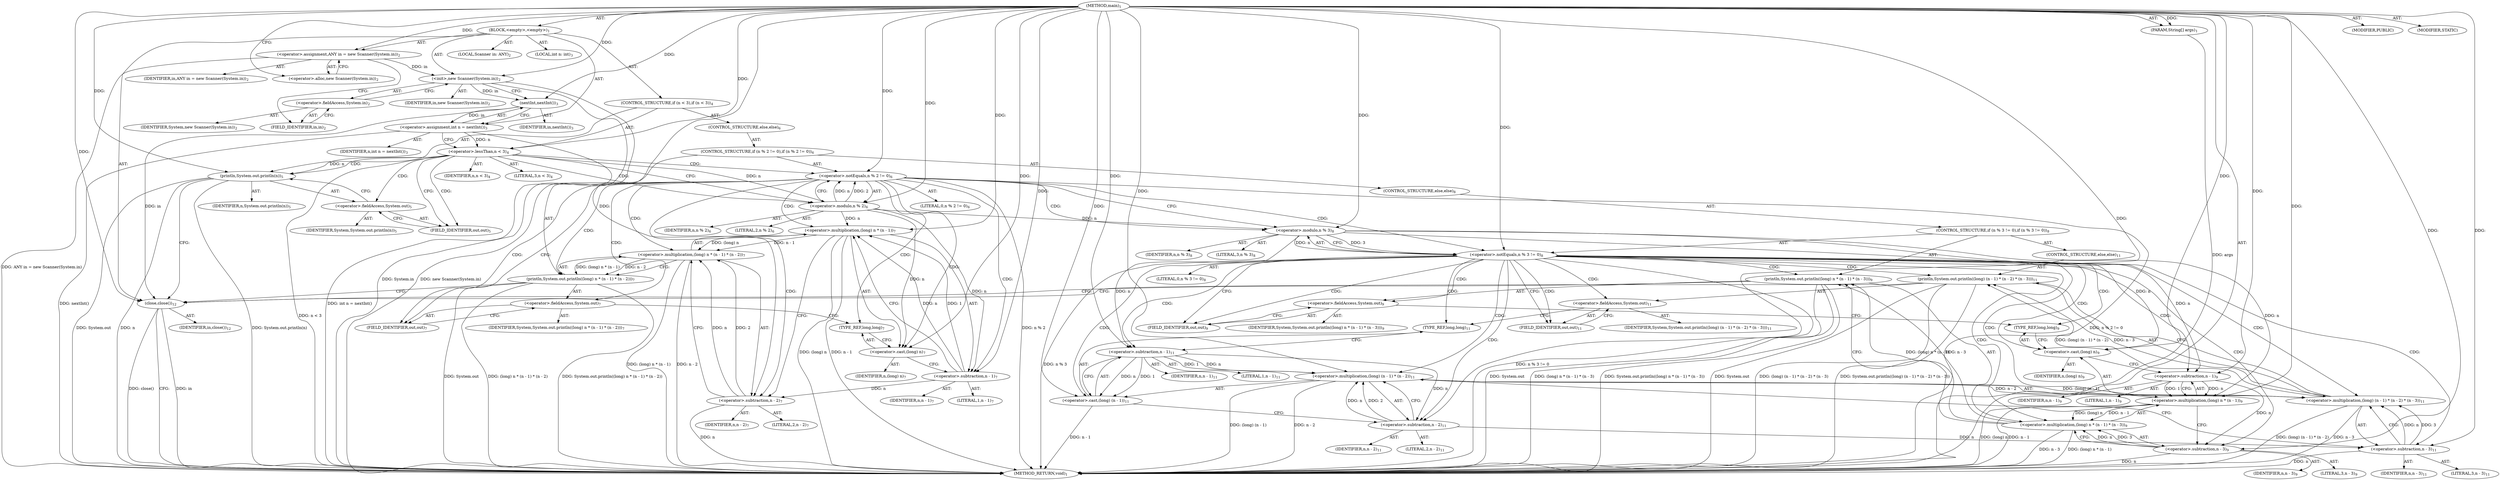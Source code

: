 digraph "main" {  
"19" [label = <(METHOD,main)<SUB>1</SUB>> ]
"20" [label = <(PARAM,String[] args)<SUB>1</SUB>> ]
"21" [label = <(BLOCK,&lt;empty&gt;,&lt;empty&gt;)<SUB>1</SUB>> ]
"4" [label = <(LOCAL,Scanner in: ANY)<SUB>2</SUB>> ]
"22" [label = <(&lt;operator&gt;.assignment,ANY in = new Scanner(System.in))<SUB>2</SUB>> ]
"23" [label = <(IDENTIFIER,in,ANY in = new Scanner(System.in))<SUB>2</SUB>> ]
"24" [label = <(&lt;operator&gt;.alloc,new Scanner(System.in))<SUB>2</SUB>> ]
"25" [label = <(&lt;init&gt;,new Scanner(System.in))<SUB>2</SUB>> ]
"3" [label = <(IDENTIFIER,in,new Scanner(System.in))<SUB>2</SUB>> ]
"26" [label = <(&lt;operator&gt;.fieldAccess,System.in)<SUB>2</SUB>> ]
"27" [label = <(IDENTIFIER,System,new Scanner(System.in))<SUB>2</SUB>> ]
"28" [label = <(FIELD_IDENTIFIER,in,in)<SUB>2</SUB>> ]
"29" [label = <(LOCAL,int n: int)<SUB>3</SUB>> ]
"30" [label = <(&lt;operator&gt;.assignment,int n = nextInt())<SUB>3</SUB>> ]
"31" [label = <(IDENTIFIER,n,int n = nextInt())<SUB>3</SUB>> ]
"32" [label = <(nextInt,nextInt())<SUB>3</SUB>> ]
"33" [label = <(IDENTIFIER,in,nextInt())<SUB>3</SUB>> ]
"34" [label = <(CONTROL_STRUCTURE,if (n &lt; 3),if (n &lt; 3))<SUB>4</SUB>> ]
"35" [label = <(&lt;operator&gt;.lessThan,n &lt; 3)<SUB>4</SUB>> ]
"36" [label = <(IDENTIFIER,n,n &lt; 3)<SUB>4</SUB>> ]
"37" [label = <(LITERAL,3,n &lt; 3)<SUB>4</SUB>> ]
"38" [label = <(println,System.out.println(n))<SUB>5</SUB>> ]
"39" [label = <(&lt;operator&gt;.fieldAccess,System.out)<SUB>5</SUB>> ]
"40" [label = <(IDENTIFIER,System,System.out.println(n))<SUB>5</SUB>> ]
"41" [label = <(FIELD_IDENTIFIER,out,out)<SUB>5</SUB>> ]
"42" [label = <(IDENTIFIER,n,System.out.println(n))<SUB>5</SUB>> ]
"43" [label = <(CONTROL_STRUCTURE,else,else)<SUB>6</SUB>> ]
"44" [label = <(CONTROL_STRUCTURE,if (n % 2 != 0),if (n % 2 != 0))<SUB>6</SUB>> ]
"45" [label = <(&lt;operator&gt;.notEquals,n % 2 != 0)<SUB>6</SUB>> ]
"46" [label = <(&lt;operator&gt;.modulo,n % 2)<SUB>6</SUB>> ]
"47" [label = <(IDENTIFIER,n,n % 2)<SUB>6</SUB>> ]
"48" [label = <(LITERAL,2,n % 2)<SUB>6</SUB>> ]
"49" [label = <(LITERAL,0,n % 2 != 0)<SUB>6</SUB>> ]
"50" [label = <(println,System.out.println((long) n * (n - 1) * (n - 2)))<SUB>7</SUB>> ]
"51" [label = <(&lt;operator&gt;.fieldAccess,System.out)<SUB>7</SUB>> ]
"52" [label = <(IDENTIFIER,System,System.out.println((long) n * (n - 1) * (n - 2)))<SUB>7</SUB>> ]
"53" [label = <(FIELD_IDENTIFIER,out,out)<SUB>7</SUB>> ]
"54" [label = <(&lt;operator&gt;.multiplication,(long) n * (n - 1) * (n - 2))<SUB>7</SUB>> ]
"55" [label = <(&lt;operator&gt;.multiplication,(long) n * (n - 1))<SUB>7</SUB>> ]
"56" [label = <(&lt;operator&gt;.cast,(long) n)<SUB>7</SUB>> ]
"57" [label = <(TYPE_REF,long,long)<SUB>7</SUB>> ]
"58" [label = <(IDENTIFIER,n,(long) n)<SUB>7</SUB>> ]
"59" [label = <(&lt;operator&gt;.subtraction,n - 1)<SUB>7</SUB>> ]
"60" [label = <(IDENTIFIER,n,n - 1)<SUB>7</SUB>> ]
"61" [label = <(LITERAL,1,n - 1)<SUB>7</SUB>> ]
"62" [label = <(&lt;operator&gt;.subtraction,n - 2)<SUB>7</SUB>> ]
"63" [label = <(IDENTIFIER,n,n - 2)<SUB>7</SUB>> ]
"64" [label = <(LITERAL,2,n - 2)<SUB>7</SUB>> ]
"65" [label = <(CONTROL_STRUCTURE,else,else)<SUB>8</SUB>> ]
"66" [label = <(CONTROL_STRUCTURE,if (n % 3 != 0),if (n % 3 != 0))<SUB>8</SUB>> ]
"67" [label = <(&lt;operator&gt;.notEquals,n % 3 != 0)<SUB>8</SUB>> ]
"68" [label = <(&lt;operator&gt;.modulo,n % 3)<SUB>8</SUB>> ]
"69" [label = <(IDENTIFIER,n,n % 3)<SUB>8</SUB>> ]
"70" [label = <(LITERAL,3,n % 3)<SUB>8</SUB>> ]
"71" [label = <(LITERAL,0,n % 3 != 0)<SUB>8</SUB>> ]
"72" [label = <(println,System.out.println((long) n * (n - 1) * (n - 3)))<SUB>9</SUB>> ]
"73" [label = <(&lt;operator&gt;.fieldAccess,System.out)<SUB>9</SUB>> ]
"74" [label = <(IDENTIFIER,System,System.out.println((long) n * (n - 1) * (n - 3)))<SUB>9</SUB>> ]
"75" [label = <(FIELD_IDENTIFIER,out,out)<SUB>9</SUB>> ]
"76" [label = <(&lt;operator&gt;.multiplication,(long) n * (n - 1) * (n - 3))<SUB>9</SUB>> ]
"77" [label = <(&lt;operator&gt;.multiplication,(long) n * (n - 1))<SUB>9</SUB>> ]
"78" [label = <(&lt;operator&gt;.cast,(long) n)<SUB>9</SUB>> ]
"79" [label = <(TYPE_REF,long,long)<SUB>9</SUB>> ]
"80" [label = <(IDENTIFIER,n,(long) n)<SUB>9</SUB>> ]
"81" [label = <(&lt;operator&gt;.subtraction,n - 1)<SUB>9</SUB>> ]
"82" [label = <(IDENTIFIER,n,n - 1)<SUB>9</SUB>> ]
"83" [label = <(LITERAL,1,n - 1)<SUB>9</SUB>> ]
"84" [label = <(&lt;operator&gt;.subtraction,n - 3)<SUB>9</SUB>> ]
"85" [label = <(IDENTIFIER,n,n - 3)<SUB>9</SUB>> ]
"86" [label = <(LITERAL,3,n - 3)<SUB>9</SUB>> ]
"87" [label = <(CONTROL_STRUCTURE,else,else)<SUB>11</SUB>> ]
"88" [label = <(println,System.out.println((long) (n - 1) * (n - 2) * (n - 3)))<SUB>11</SUB>> ]
"89" [label = <(&lt;operator&gt;.fieldAccess,System.out)<SUB>11</SUB>> ]
"90" [label = <(IDENTIFIER,System,System.out.println((long) (n - 1) * (n - 2) * (n - 3)))<SUB>11</SUB>> ]
"91" [label = <(FIELD_IDENTIFIER,out,out)<SUB>11</SUB>> ]
"92" [label = <(&lt;operator&gt;.multiplication,(long) (n - 1) * (n - 2) * (n - 3))<SUB>11</SUB>> ]
"93" [label = <(&lt;operator&gt;.multiplication,(long) (n - 1) * (n - 2))<SUB>11</SUB>> ]
"94" [label = <(&lt;operator&gt;.cast,(long) (n - 1))<SUB>11</SUB>> ]
"95" [label = <(TYPE_REF,long,long)<SUB>11</SUB>> ]
"96" [label = <(&lt;operator&gt;.subtraction,n - 1)<SUB>11</SUB>> ]
"97" [label = <(IDENTIFIER,n,n - 1)<SUB>11</SUB>> ]
"98" [label = <(LITERAL,1,n - 1)<SUB>11</SUB>> ]
"99" [label = <(&lt;operator&gt;.subtraction,n - 2)<SUB>11</SUB>> ]
"100" [label = <(IDENTIFIER,n,n - 2)<SUB>11</SUB>> ]
"101" [label = <(LITERAL,2,n - 2)<SUB>11</SUB>> ]
"102" [label = <(&lt;operator&gt;.subtraction,n - 3)<SUB>11</SUB>> ]
"103" [label = <(IDENTIFIER,n,n - 3)<SUB>11</SUB>> ]
"104" [label = <(LITERAL,3,n - 3)<SUB>11</SUB>> ]
"105" [label = <(close,close())<SUB>12</SUB>> ]
"106" [label = <(IDENTIFIER,in,close())<SUB>12</SUB>> ]
"107" [label = <(MODIFIER,PUBLIC)> ]
"108" [label = <(MODIFIER,STATIC)> ]
"109" [label = <(METHOD_RETURN,void)<SUB>1</SUB>> ]
  "19" -> "20"  [ label = "AST: "] 
  "19" -> "21"  [ label = "AST: "] 
  "19" -> "107"  [ label = "AST: "] 
  "19" -> "108"  [ label = "AST: "] 
  "19" -> "109"  [ label = "AST: "] 
  "21" -> "4"  [ label = "AST: "] 
  "21" -> "22"  [ label = "AST: "] 
  "21" -> "25"  [ label = "AST: "] 
  "21" -> "29"  [ label = "AST: "] 
  "21" -> "30"  [ label = "AST: "] 
  "21" -> "34"  [ label = "AST: "] 
  "21" -> "105"  [ label = "AST: "] 
  "22" -> "23"  [ label = "AST: "] 
  "22" -> "24"  [ label = "AST: "] 
  "25" -> "3"  [ label = "AST: "] 
  "25" -> "26"  [ label = "AST: "] 
  "26" -> "27"  [ label = "AST: "] 
  "26" -> "28"  [ label = "AST: "] 
  "30" -> "31"  [ label = "AST: "] 
  "30" -> "32"  [ label = "AST: "] 
  "32" -> "33"  [ label = "AST: "] 
  "34" -> "35"  [ label = "AST: "] 
  "34" -> "38"  [ label = "AST: "] 
  "34" -> "43"  [ label = "AST: "] 
  "35" -> "36"  [ label = "AST: "] 
  "35" -> "37"  [ label = "AST: "] 
  "38" -> "39"  [ label = "AST: "] 
  "38" -> "42"  [ label = "AST: "] 
  "39" -> "40"  [ label = "AST: "] 
  "39" -> "41"  [ label = "AST: "] 
  "43" -> "44"  [ label = "AST: "] 
  "44" -> "45"  [ label = "AST: "] 
  "44" -> "50"  [ label = "AST: "] 
  "44" -> "65"  [ label = "AST: "] 
  "45" -> "46"  [ label = "AST: "] 
  "45" -> "49"  [ label = "AST: "] 
  "46" -> "47"  [ label = "AST: "] 
  "46" -> "48"  [ label = "AST: "] 
  "50" -> "51"  [ label = "AST: "] 
  "50" -> "54"  [ label = "AST: "] 
  "51" -> "52"  [ label = "AST: "] 
  "51" -> "53"  [ label = "AST: "] 
  "54" -> "55"  [ label = "AST: "] 
  "54" -> "62"  [ label = "AST: "] 
  "55" -> "56"  [ label = "AST: "] 
  "55" -> "59"  [ label = "AST: "] 
  "56" -> "57"  [ label = "AST: "] 
  "56" -> "58"  [ label = "AST: "] 
  "59" -> "60"  [ label = "AST: "] 
  "59" -> "61"  [ label = "AST: "] 
  "62" -> "63"  [ label = "AST: "] 
  "62" -> "64"  [ label = "AST: "] 
  "65" -> "66"  [ label = "AST: "] 
  "66" -> "67"  [ label = "AST: "] 
  "66" -> "72"  [ label = "AST: "] 
  "66" -> "87"  [ label = "AST: "] 
  "67" -> "68"  [ label = "AST: "] 
  "67" -> "71"  [ label = "AST: "] 
  "68" -> "69"  [ label = "AST: "] 
  "68" -> "70"  [ label = "AST: "] 
  "72" -> "73"  [ label = "AST: "] 
  "72" -> "76"  [ label = "AST: "] 
  "73" -> "74"  [ label = "AST: "] 
  "73" -> "75"  [ label = "AST: "] 
  "76" -> "77"  [ label = "AST: "] 
  "76" -> "84"  [ label = "AST: "] 
  "77" -> "78"  [ label = "AST: "] 
  "77" -> "81"  [ label = "AST: "] 
  "78" -> "79"  [ label = "AST: "] 
  "78" -> "80"  [ label = "AST: "] 
  "81" -> "82"  [ label = "AST: "] 
  "81" -> "83"  [ label = "AST: "] 
  "84" -> "85"  [ label = "AST: "] 
  "84" -> "86"  [ label = "AST: "] 
  "87" -> "88"  [ label = "AST: "] 
  "88" -> "89"  [ label = "AST: "] 
  "88" -> "92"  [ label = "AST: "] 
  "89" -> "90"  [ label = "AST: "] 
  "89" -> "91"  [ label = "AST: "] 
  "92" -> "93"  [ label = "AST: "] 
  "92" -> "102"  [ label = "AST: "] 
  "93" -> "94"  [ label = "AST: "] 
  "93" -> "99"  [ label = "AST: "] 
  "94" -> "95"  [ label = "AST: "] 
  "94" -> "96"  [ label = "AST: "] 
  "96" -> "97"  [ label = "AST: "] 
  "96" -> "98"  [ label = "AST: "] 
  "99" -> "100"  [ label = "AST: "] 
  "99" -> "101"  [ label = "AST: "] 
  "102" -> "103"  [ label = "AST: "] 
  "102" -> "104"  [ label = "AST: "] 
  "105" -> "106"  [ label = "AST: "] 
  "22" -> "28"  [ label = "CFG: "] 
  "25" -> "32"  [ label = "CFG: "] 
  "30" -> "35"  [ label = "CFG: "] 
  "105" -> "109"  [ label = "CFG: "] 
  "24" -> "22"  [ label = "CFG: "] 
  "26" -> "25"  [ label = "CFG: "] 
  "32" -> "30"  [ label = "CFG: "] 
  "35" -> "41"  [ label = "CFG: "] 
  "35" -> "46"  [ label = "CFG: "] 
  "38" -> "105"  [ label = "CFG: "] 
  "28" -> "26"  [ label = "CFG: "] 
  "39" -> "38"  [ label = "CFG: "] 
  "41" -> "39"  [ label = "CFG: "] 
  "45" -> "53"  [ label = "CFG: "] 
  "45" -> "68"  [ label = "CFG: "] 
  "50" -> "105"  [ label = "CFG: "] 
  "46" -> "45"  [ label = "CFG: "] 
  "51" -> "57"  [ label = "CFG: "] 
  "54" -> "50"  [ label = "CFG: "] 
  "53" -> "51"  [ label = "CFG: "] 
  "55" -> "62"  [ label = "CFG: "] 
  "62" -> "54"  [ label = "CFG: "] 
  "67" -> "75"  [ label = "CFG: "] 
  "67" -> "91"  [ label = "CFG: "] 
  "72" -> "105"  [ label = "CFG: "] 
  "56" -> "59"  [ label = "CFG: "] 
  "59" -> "55"  [ label = "CFG: "] 
  "68" -> "67"  [ label = "CFG: "] 
  "73" -> "79"  [ label = "CFG: "] 
  "76" -> "72"  [ label = "CFG: "] 
  "88" -> "105"  [ label = "CFG: "] 
  "57" -> "56"  [ label = "CFG: "] 
  "75" -> "73"  [ label = "CFG: "] 
  "77" -> "84"  [ label = "CFG: "] 
  "84" -> "76"  [ label = "CFG: "] 
  "89" -> "95"  [ label = "CFG: "] 
  "92" -> "88"  [ label = "CFG: "] 
  "78" -> "81"  [ label = "CFG: "] 
  "81" -> "77"  [ label = "CFG: "] 
  "91" -> "89"  [ label = "CFG: "] 
  "93" -> "102"  [ label = "CFG: "] 
  "102" -> "92"  [ label = "CFG: "] 
  "79" -> "78"  [ label = "CFG: "] 
  "94" -> "99"  [ label = "CFG: "] 
  "99" -> "93"  [ label = "CFG: "] 
  "95" -> "96"  [ label = "CFG: "] 
  "96" -> "94"  [ label = "CFG: "] 
  "19" -> "24"  [ label = "CFG: "] 
  "20" -> "109"  [ label = "DDG: args"] 
  "22" -> "109"  [ label = "DDG: ANY in = new Scanner(System.in)"] 
  "25" -> "109"  [ label = "DDG: System.in"] 
  "25" -> "109"  [ label = "DDG: new Scanner(System.in)"] 
  "30" -> "109"  [ label = "DDG: nextInt()"] 
  "30" -> "109"  [ label = "DDG: int n = nextInt()"] 
  "35" -> "109"  [ label = "DDG: n &lt; 3"] 
  "45" -> "109"  [ label = "DDG: n % 2"] 
  "45" -> "109"  [ label = "DDG: n % 2 != 0"] 
  "67" -> "109"  [ label = "DDG: n % 3"] 
  "67" -> "109"  [ label = "DDG: n % 3 != 0"] 
  "88" -> "109"  [ label = "DDG: System.out"] 
  "94" -> "109"  [ label = "DDG: n - 1"] 
  "93" -> "109"  [ label = "DDG: (long) (n - 1)"] 
  "93" -> "109"  [ label = "DDG: n - 2"] 
  "92" -> "109"  [ label = "DDG: (long) (n - 1) * (n - 2)"] 
  "102" -> "109"  [ label = "DDG: n"] 
  "92" -> "109"  [ label = "DDG: n - 3"] 
  "88" -> "109"  [ label = "DDG: (long) (n - 1) * (n - 2) * (n - 3)"] 
  "88" -> "109"  [ label = "DDG: System.out.println((long) (n - 1) * (n - 2) * (n - 3))"] 
  "72" -> "109"  [ label = "DDG: System.out"] 
  "77" -> "109"  [ label = "DDG: (long) n"] 
  "77" -> "109"  [ label = "DDG: n - 1"] 
  "76" -> "109"  [ label = "DDG: (long) n * (n - 1)"] 
  "84" -> "109"  [ label = "DDG: n"] 
  "76" -> "109"  [ label = "DDG: n - 3"] 
  "72" -> "109"  [ label = "DDG: (long) n * (n - 1) * (n - 3)"] 
  "72" -> "109"  [ label = "DDG: System.out.println((long) n * (n - 1) * (n - 3))"] 
  "50" -> "109"  [ label = "DDG: System.out"] 
  "55" -> "109"  [ label = "DDG: (long) n"] 
  "55" -> "109"  [ label = "DDG: n - 1"] 
  "54" -> "109"  [ label = "DDG: (long) n * (n - 1)"] 
  "62" -> "109"  [ label = "DDG: n"] 
  "54" -> "109"  [ label = "DDG: n - 2"] 
  "50" -> "109"  [ label = "DDG: (long) n * (n - 1) * (n - 2)"] 
  "50" -> "109"  [ label = "DDG: System.out.println((long) n * (n - 1) * (n - 2))"] 
  "38" -> "109"  [ label = "DDG: System.out"] 
  "38" -> "109"  [ label = "DDG: n"] 
  "38" -> "109"  [ label = "DDG: System.out.println(n)"] 
  "105" -> "109"  [ label = "DDG: in"] 
  "105" -> "109"  [ label = "DDG: close()"] 
  "19" -> "20"  [ label = "DDG: "] 
  "19" -> "22"  [ label = "DDG: "] 
  "32" -> "30"  [ label = "DDG: in"] 
  "22" -> "25"  [ label = "DDG: in"] 
  "19" -> "25"  [ label = "DDG: "] 
  "32" -> "105"  [ label = "DDG: in"] 
  "19" -> "105"  [ label = "DDG: "] 
  "25" -> "32"  [ label = "DDG: in"] 
  "19" -> "32"  [ label = "DDG: "] 
  "30" -> "35"  [ label = "DDG: n"] 
  "19" -> "35"  [ label = "DDG: "] 
  "35" -> "38"  [ label = "DDG: n"] 
  "19" -> "38"  [ label = "DDG: "] 
  "46" -> "45"  [ label = "DDG: n"] 
  "46" -> "45"  [ label = "DDG: 2"] 
  "19" -> "45"  [ label = "DDG: "] 
  "54" -> "50"  [ label = "DDG: (long) n * (n - 1)"] 
  "54" -> "50"  [ label = "DDG: n - 2"] 
  "35" -> "46"  [ label = "DDG: n"] 
  "19" -> "46"  [ label = "DDG: "] 
  "55" -> "54"  [ label = "DDG: (long) n"] 
  "55" -> "54"  [ label = "DDG: n - 1"] 
  "62" -> "54"  [ label = "DDG: n"] 
  "62" -> "54"  [ label = "DDG: 2"] 
  "19" -> "55"  [ label = "DDG: "] 
  "46" -> "55"  [ label = "DDG: n"] 
  "59" -> "55"  [ label = "DDG: n"] 
  "59" -> "55"  [ label = "DDG: 1"] 
  "59" -> "62"  [ label = "DDG: n"] 
  "19" -> "62"  [ label = "DDG: "] 
  "68" -> "67"  [ label = "DDG: n"] 
  "68" -> "67"  [ label = "DDG: 3"] 
  "19" -> "67"  [ label = "DDG: "] 
  "76" -> "72"  [ label = "DDG: (long) n * (n - 1)"] 
  "76" -> "72"  [ label = "DDG: n - 3"] 
  "19" -> "56"  [ label = "DDG: "] 
  "46" -> "56"  [ label = "DDG: n"] 
  "19" -> "59"  [ label = "DDG: "] 
  "46" -> "59"  [ label = "DDG: n"] 
  "46" -> "68"  [ label = "DDG: n"] 
  "19" -> "68"  [ label = "DDG: "] 
  "77" -> "76"  [ label = "DDG: (long) n"] 
  "77" -> "76"  [ label = "DDG: n - 1"] 
  "84" -> "76"  [ label = "DDG: n"] 
  "84" -> "76"  [ label = "DDG: 3"] 
  "92" -> "88"  [ label = "DDG: (long) (n - 1) * (n - 2)"] 
  "92" -> "88"  [ label = "DDG: n - 3"] 
  "19" -> "77"  [ label = "DDG: "] 
  "68" -> "77"  [ label = "DDG: n"] 
  "81" -> "77"  [ label = "DDG: n"] 
  "81" -> "77"  [ label = "DDG: 1"] 
  "81" -> "84"  [ label = "DDG: n"] 
  "19" -> "84"  [ label = "DDG: "] 
  "93" -> "92"  [ label = "DDG: (long) (n - 1)"] 
  "93" -> "92"  [ label = "DDG: n - 2"] 
  "102" -> "92"  [ label = "DDG: n"] 
  "102" -> "92"  [ label = "DDG: 3"] 
  "19" -> "78"  [ label = "DDG: "] 
  "68" -> "78"  [ label = "DDG: n"] 
  "19" -> "81"  [ label = "DDG: "] 
  "68" -> "81"  [ label = "DDG: n"] 
  "19" -> "93"  [ label = "DDG: "] 
  "96" -> "93"  [ label = "DDG: n"] 
  "96" -> "93"  [ label = "DDG: 1"] 
  "99" -> "93"  [ label = "DDG: n"] 
  "99" -> "93"  [ label = "DDG: 2"] 
  "99" -> "102"  [ label = "DDG: n"] 
  "19" -> "102"  [ label = "DDG: "] 
  "19" -> "94"  [ label = "DDG: "] 
  "96" -> "94"  [ label = "DDG: n"] 
  "96" -> "94"  [ label = "DDG: 1"] 
  "96" -> "99"  [ label = "DDG: n"] 
  "19" -> "99"  [ label = "DDG: "] 
  "68" -> "96"  [ label = "DDG: n"] 
  "19" -> "96"  [ label = "DDG: "] 
  "35" -> "46"  [ label = "CDG: "] 
  "35" -> "38"  [ label = "CDG: "] 
  "35" -> "45"  [ label = "CDG: "] 
  "35" -> "41"  [ label = "CDG: "] 
  "35" -> "39"  [ label = "CDG: "] 
  "45" -> "68"  [ label = "CDG: "] 
  "45" -> "51"  [ label = "CDG: "] 
  "45" -> "57"  [ label = "CDG: "] 
  "45" -> "56"  [ label = "CDG: "] 
  "45" -> "67"  [ label = "CDG: "] 
  "45" -> "50"  [ label = "CDG: "] 
  "45" -> "59"  [ label = "CDG: "] 
  "45" -> "54"  [ label = "CDG: "] 
  "45" -> "53"  [ label = "CDG: "] 
  "45" -> "55"  [ label = "CDG: "] 
  "45" -> "62"  [ label = "CDG: "] 
  "67" -> "94"  [ label = "CDG: "] 
  "67" -> "73"  [ label = "CDG: "] 
  "67" -> "96"  [ label = "CDG: "] 
  "67" -> "77"  [ label = "CDG: "] 
  "67" -> "89"  [ label = "CDG: "] 
  "67" -> "75"  [ label = "CDG: "] 
  "67" -> "99"  [ label = "CDG: "] 
  "67" -> "81"  [ label = "CDG: "] 
  "67" -> "84"  [ label = "CDG: "] 
  "67" -> "102"  [ label = "CDG: "] 
  "67" -> "72"  [ label = "CDG: "] 
  "67" -> "95"  [ label = "CDG: "] 
  "67" -> "92"  [ label = "CDG: "] 
  "67" -> "76"  [ label = "CDG: "] 
  "67" -> "91"  [ label = "CDG: "] 
  "67" -> "93"  [ label = "CDG: "] 
  "67" -> "79"  [ label = "CDG: "] 
  "67" -> "88"  [ label = "CDG: "] 
  "67" -> "78"  [ label = "CDG: "] 
}
